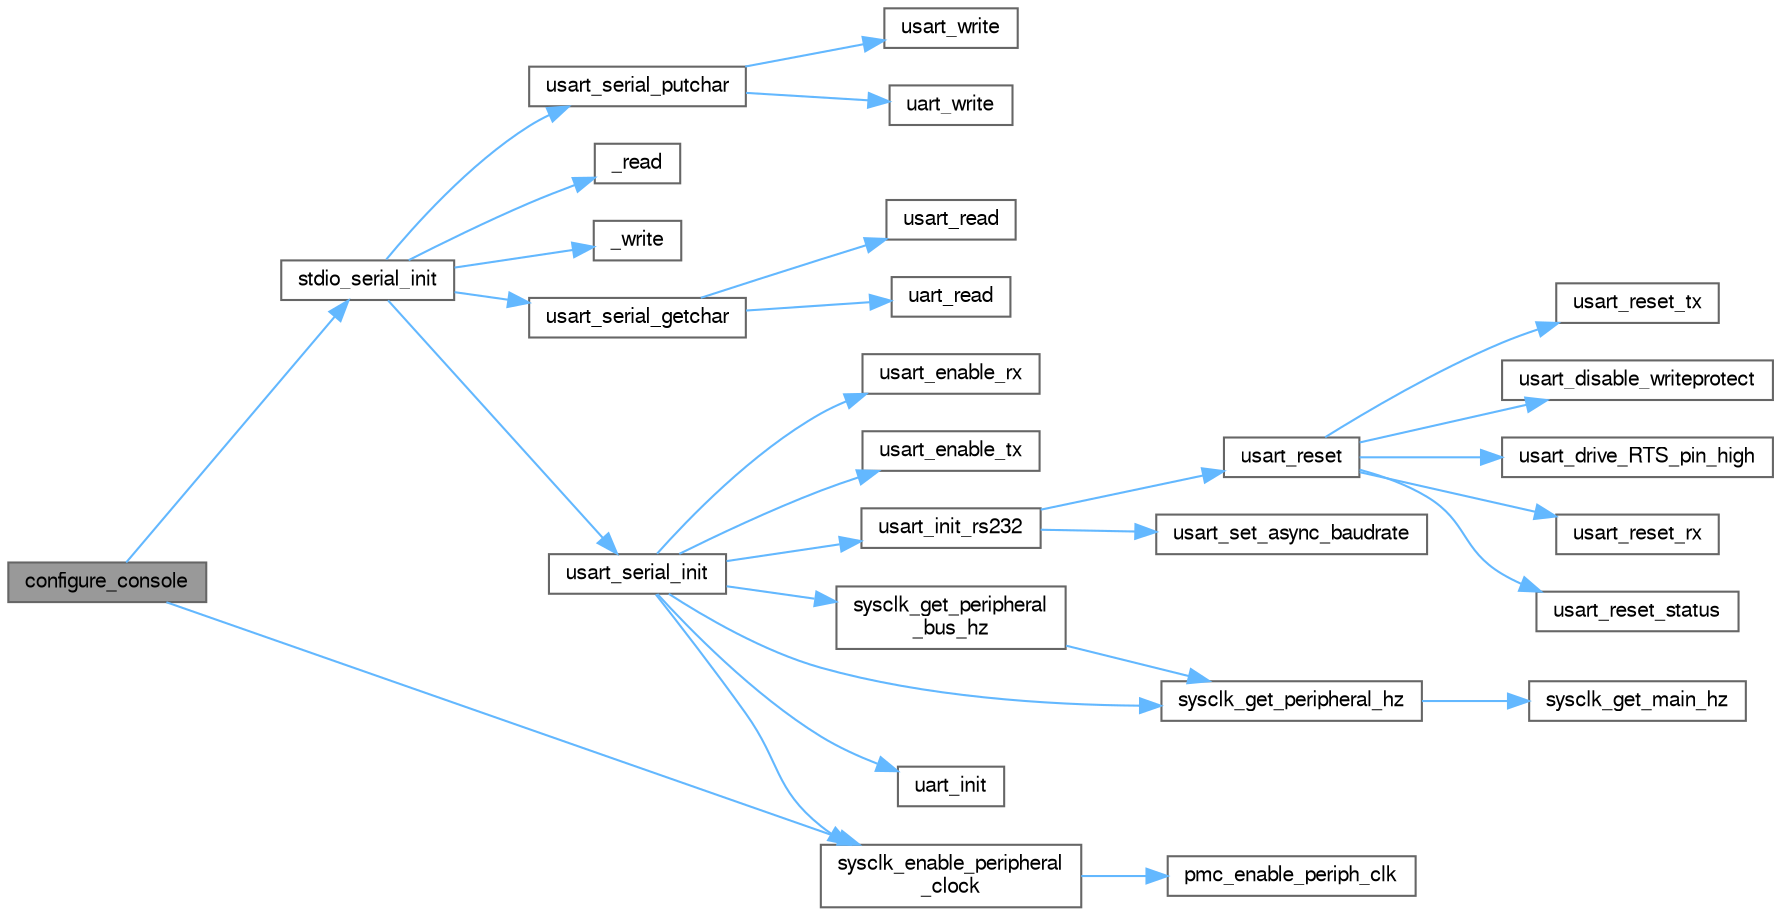 digraph "configure_console"
{
 // LATEX_PDF_SIZE
  bgcolor="transparent";
  edge [fontname=FreeSans,fontsize=10,labelfontname=FreeSans,labelfontsize=10];
  node [fontname=FreeSans,fontsize=10,shape=box,height=0.2,width=0.4];
  rankdir="LR";
  Node1 [label="configure_console",height=0.2,width=0.4,color="gray40", fillcolor="grey60", style="filled", fontcolor="black",tooltip="Configure UART console."];
  Node1 -> Node2 [color="steelblue1",style="solid"];
  Node2 [label="stdio_serial_init",height=0.2,width=0.4,color="grey40", fillcolor="white", style="filled",URL="$group__group__common__utils__stdio__stdio__serial.html#ga69a6d76cd00643343f3839b6c3e68cd9",tooltip="Initializes the stdio in Serial Mode."];
  Node2 -> Node3 [color="steelblue1",style="solid"];
  Node3 [label="_read",height=0.2,width=0.4,color="grey40", fillcolor="white", style="filled",URL="$group__group__common__utils__stdio.html#ga4f9bf1e1602f2828e0a54e70c3b2dccb",tooltip=" "];
  Node2 -> Node4 [color="steelblue1",style="solid"];
  Node4 [label="_write",height=0.2,width=0.4,color="grey40", fillcolor="white", style="filled",URL="$group__group__common__utils__stdio.html#ga086fc1b0720a915cba9092371c03d367",tooltip=" "];
  Node2 -> Node5 [color="steelblue1",style="solid"];
  Node5 [label="usart_serial_getchar",height=0.2,width=0.4,color="grey40", fillcolor="white", style="filled",URL="$uart__serial_8h.html#ac3d539ff8bb9e9d795a6ac83cf697092",tooltip="Waits until a character is received, and returns it."];
  Node5 -> Node6 [color="steelblue1",style="solid"];
  Node6 [label="uart_read",height=0.2,width=0.4,color="grey40", fillcolor="white", style="filled",URL="$group__sam__drivers__uart__group.html#ga46320ff37cbab704dd8aba10815a8f4f",tooltip="Read from UART Receive Holding Register."];
  Node5 -> Node7 [color="steelblue1",style="solid"];
  Node7 [label="usart_read",height=0.2,width=0.4,color="grey40", fillcolor="white", style="filled",URL="$group__sam__drivers__usart__group.html#gae2776f27eb9e4219bbc6245f41662fa9",tooltip="Read from USART Receive Holding Register."];
  Node2 -> Node8 [color="steelblue1",style="solid"];
  Node8 [label="usart_serial_init",height=0.2,width=0.4,color="grey40", fillcolor="white", style="filled",URL="$uart__serial_8h.html#a9b7530c23e7cf03a4542e50d276f677f",tooltip="Initializes the Usart in master mode."];
  Node8 -> Node9 [color="steelblue1",style="solid"];
  Node9 [label="sysclk_enable_peripheral\l_clock",height=0.2,width=0.4,color="grey40", fillcolor="white", style="filled",URL="$group__sysclk__group.html#ga97354113454b658bf76596b3580cf195",tooltip="Enable a peripheral's clock."];
  Node9 -> Node10 [color="steelblue1",style="solid"];
  Node10 [label="pmc_enable_periph_clk",height=0.2,width=0.4,color="grey40", fillcolor="white", style="filled",URL="$group__sam__drivers__pmc__group.html#gad09de55bb493f4ebdd92305f24f27d62",tooltip="Enable the specified peripheral clock."];
  Node8 -> Node11 [color="steelblue1",style="solid"];
  Node11 [label="sysclk_get_peripheral\l_bus_hz",height=0.2,width=0.4,color="grey40", fillcolor="white", style="filled",URL="$group__sysclk__group.html#gae7ac107dcdb3b01de4af539cab17a93d",tooltip="Retrieves the current rate in Hz of the Peripheral Bus clock attached to the specified peripheral."];
  Node11 -> Node12 [color="steelblue1",style="solid"];
  Node12 [label="sysclk_get_peripheral_hz",height=0.2,width=0.4,color="grey40", fillcolor="white", style="filled",URL="$group__sysclk__group.html#ga8ae5a954767dfc4d16ce5ae7928e6edf",tooltip="Retrieves the current rate in Hz of the peripheral clocks."];
  Node12 -> Node13 [color="steelblue1",style="solid"];
  Node13 [label="sysclk_get_main_hz",height=0.2,width=0.4,color="grey40", fillcolor="white", style="filled",URL="$group__sysclk__group.html#ga4f078b193ed39eda16071c514569b8cb",tooltip="Return the current rate in Hz of the main system clock."];
  Node8 -> Node12 [color="steelblue1",style="solid"];
  Node8 -> Node14 [color="steelblue1",style="solid"];
  Node14 [label="uart_init",height=0.2,width=0.4,color="grey40", fillcolor="white", style="filled",URL="$group__sam__drivers__uart__group.html#ga8110a83eddd8c891f8ef6d326acf8374",tooltip="Configure UART with the specified parameters."];
  Node8 -> Node15 [color="steelblue1",style="solid"];
  Node15 [label="usart_enable_rx",height=0.2,width=0.4,color="grey40", fillcolor="white", style="filled",URL="$group__sam__drivers__usart__group.html#ga7fd617322d666621fee15501ae0de7c7",tooltip="Enable USART receiver."];
  Node8 -> Node16 [color="steelblue1",style="solid"];
  Node16 [label="usart_enable_tx",height=0.2,width=0.4,color="grey40", fillcolor="white", style="filled",URL="$group__sam__drivers__usart__group.html#ga1c3a4036f8b9b21f833a641b07b84f6c",tooltip="Enable USART transmitter."];
  Node8 -> Node17 [color="steelblue1",style="solid"];
  Node17 [label="usart_init_rs232",height=0.2,width=0.4,color="grey40", fillcolor="white", style="filled",URL="$group__sam__drivers__usart__group.html#gaeef2121bcab41f9850e58c59fdc34d10",tooltip="Configure USART to work in RS232 mode."];
  Node17 -> Node18 [color="steelblue1",style="solid"];
  Node18 [label="usart_reset",height=0.2,width=0.4,color="grey40", fillcolor="white", style="filled",URL="$group__sam__drivers__usart__group.html#ga6cb84f0297ddca62d4077f616efa5c5b",tooltip="Reset the USART and disable TX and RX."];
  Node18 -> Node19 [color="steelblue1",style="solid"];
  Node19 [label="usart_disable_writeprotect",height=0.2,width=0.4,color="grey40", fillcolor="white", style="filled",URL="$group__sam__drivers__usart__group.html#gabdf1b8bf1b4da95d3a314c4916799e88",tooltip="Disable write protect of USART registers."];
  Node18 -> Node20 [color="steelblue1",style="solid"];
  Node20 [label="usart_drive_RTS_pin_high",height=0.2,width=0.4,color="grey40", fillcolor="white", style="filled",URL="$group__sam__drivers__usart__group.html#ga930438dce6fbe82394c706b775cf2f0a",tooltip="Drive the pin RTS to 1."];
  Node18 -> Node21 [color="steelblue1",style="solid"];
  Node21 [label="usart_reset_rx",height=0.2,width=0.4,color="grey40", fillcolor="white", style="filled",URL="$group__sam__drivers__usart__group.html#ga86ad3a57b19fb497ef2271d6dc87c359",tooltip="Immediately stop and disable USART receiver."];
  Node18 -> Node22 [color="steelblue1",style="solid"];
  Node22 [label="usart_reset_status",height=0.2,width=0.4,color="grey40", fillcolor="white", style="filled",URL="$group__sam__drivers__usart__group.html#ga4e19efeb524c1fba4b962e72283dcc11",tooltip="Reset status bits (PARE, OVER, MANERR, UNRE and PXBRK in US_CSR)."];
  Node18 -> Node23 [color="steelblue1",style="solid"];
  Node23 [label="usart_reset_tx",height=0.2,width=0.4,color="grey40", fillcolor="white", style="filled",URL="$group__sam__drivers__usart__group.html#ga123b84a0d5be1cbf1a3c5bac4af3d27d",tooltip="Immediately stop and disable USART transmitter."];
  Node17 -> Node24 [color="steelblue1",style="solid"];
  Node24 [label="usart_set_async_baudrate",height=0.2,width=0.4,color="grey40", fillcolor="white", style="filled",URL="$group__sam__drivers__usart__group.html#gaafe097c01c082b270c1057722d524f5b",tooltip="Calculate a clock divider(CD) and a fractional part (FP) for the USART asynchronous modes to generate..."];
  Node2 -> Node25 [color="steelblue1",style="solid"];
  Node25 [label="usart_serial_putchar",height=0.2,width=0.4,color="grey40", fillcolor="white", style="filled",URL="$uart__serial_8h.html#a0d680ac290784fa93f42838262bd072f",tooltip="Sends a character with the USART."];
  Node25 -> Node26 [color="steelblue1",style="solid"];
  Node26 [label="uart_write",height=0.2,width=0.4,color="grey40", fillcolor="white", style="filled",URL="$group__sam__drivers__uart__group.html#ga6792c68ec5b460de59e2ee9cddc5e2ec",tooltip="Write to UART Transmit Holding Register Before writing user should check if tx is ready (or empty)."];
  Node25 -> Node27 [color="steelblue1",style="solid"];
  Node27 [label="usart_write",height=0.2,width=0.4,color="grey40", fillcolor="white", style="filled",URL="$group__sam__drivers__usart__group.html#gaa9593727b910df8c0e9c359c5d7004ec",tooltip="Write to USART Transmit Holding Register."];
  Node1 -> Node9 [color="steelblue1",style="solid"];
}
